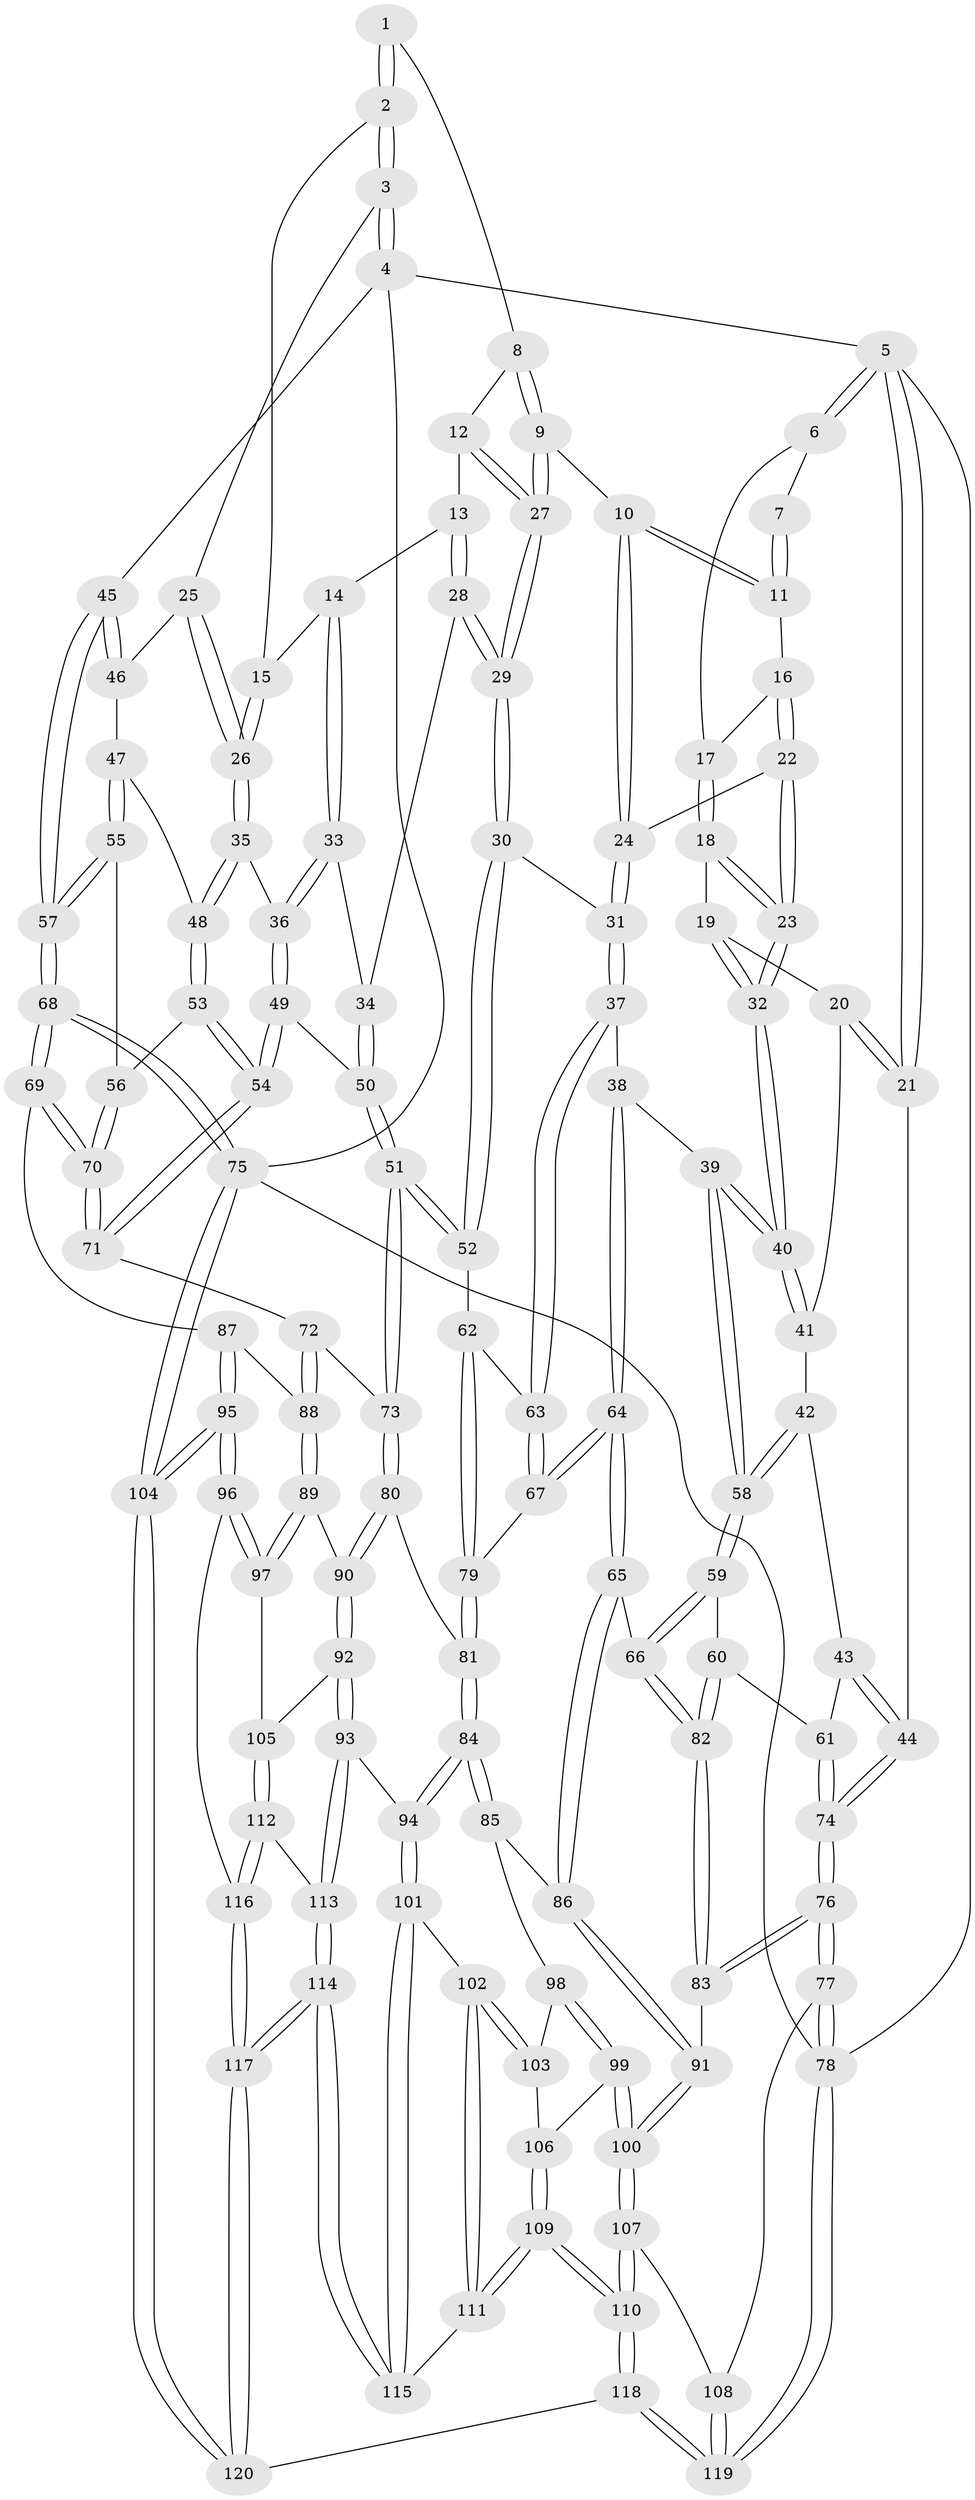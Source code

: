 // Generated by graph-tools (version 1.1) at 2025/27/03/09/25 03:27:16]
// undirected, 120 vertices, 297 edges
graph export_dot {
graph [start="1"]
  node [color=gray90,style=filled];
  1 [pos="+0.5363694778249029+0"];
  2 [pos="+0.9985323265609128+0"];
  3 [pos="+1+0"];
  4 [pos="+1+0"];
  5 [pos="+0+0"];
  6 [pos="+0.21868494888238457+0"];
  7 [pos="+0.45209648654813356+0"];
  8 [pos="+0.5483448930389596+0"];
  9 [pos="+0.4846955546257267+0.12352950275785006"];
  10 [pos="+0.4810462476479707+0.12325922620076578"];
  11 [pos="+0.44599448087023186+0.04762608631441052"];
  12 [pos="+0.6043881914528703+0.11315115045158834"];
  13 [pos="+0.6090124253507733+0.11457625815587512"];
  14 [pos="+0.6632630915099201+0.12714807846515408"];
  15 [pos="+0.725488107615801+0.05107009575805186"];
  16 [pos="+0.3149312644775147+0.0407226566301179"];
  17 [pos="+0.23501727886148538+0"];
  18 [pos="+0.17922567736256725+0.08019939441883896"];
  19 [pos="+0.07676232628186772+0.13884606368017066"];
  20 [pos="+0.015328879321461054+0.13715065190849637"];
  21 [pos="+0+0.050500704197019734"];
  22 [pos="+0.32358794027438226+0.10976674584943387"];
  23 [pos="+0.24777231486978063+0.17304617525153007"];
  24 [pos="+0.41461933667592343+0.1581247369064335"];
  25 [pos="+0.8729110150483689+0.18438738393914428"];
  26 [pos="+0.8431547018431503+0.22415880065360003"];
  27 [pos="+0.49212727993276034+0.12599117317977462"];
  28 [pos="+0.5384945854603858+0.2521636064124249"];
  29 [pos="+0.5315325718052071+0.2553872740706943"];
  30 [pos="+0.4957212458247373+0.3387982058214727"];
  31 [pos="+0.38763200612972665+0.29381837936936817"];
  32 [pos="+0.22695090890330838+0.23874223240652218"];
  33 [pos="+0.6715275964252524+0.16041156752025712"];
  34 [pos="+0.6424892037475817+0.21909460912665454"];
  35 [pos="+0.8211755266964942+0.26155577065132085"];
  36 [pos="+0.8131674926453503+0.2651445954416511"];
  37 [pos="+0.2996536669872332+0.32309675697470275"];
  38 [pos="+0.2924618176456673+0.3241847859446627"];
  39 [pos="+0.23668696356057084+0.3102983255305533"];
  40 [pos="+0.23507052774162676+0.3017889826248933"];
  41 [pos="+0.06587564098849001+0.20258048029609516"];
  42 [pos="+0.1290733401025055+0.3195800125315213"];
  43 [pos="+0.01442927547043298+0.3024698910613476"];
  44 [pos="+0+0.11171305739908399"];
  45 [pos="+1+0"];
  46 [pos="+0.9695621365383031+0.24967444587540594"];
  47 [pos="+0.9279529583189601+0.3131254679025783"];
  48 [pos="+0.9264263424477366+0.31294779327209626"];
  49 [pos="+0.7837667583435972+0.3210351270885998"];
  50 [pos="+0.6471635203655284+0.3698101189289002"];
  51 [pos="+0.5966840561509469+0.42506548890568674"];
  52 [pos="+0.5432855917265131+0.40492957068399954"];
  53 [pos="+0.8655510409644677+0.43894632254389504"];
  54 [pos="+0.8400766586309083+0.4530436227455159"];
  55 [pos="+0.9912942195328714+0.35627350979765743"];
  56 [pos="+0.9336669185497938+0.42547206551861083"];
  57 [pos="+1+0.37487937619990086"];
  58 [pos="+0.18987511892033562+0.34389678328285517"];
  59 [pos="+0.16399969116270863+0.4023472180700461"];
  60 [pos="+0.10050195120014116+0.45799419707762135"];
  61 [pos="+0.04345906054274627+0.43811907637784914"];
  62 [pos="+0.46431631295823306+0.4599133430561291"];
  63 [pos="+0.4238266148800661+0.4686772373318863"];
  64 [pos="+0.3316075501245983+0.5270373003903823"];
  65 [pos="+0.30190664460948313+0.5718528437403176"];
  66 [pos="+0.2872374670257053+0.5678871589531702"];
  67 [pos="+0.33590173365196985+0.5251423089291609"];
  68 [pos="+1+0.5999382008709262"];
  69 [pos="+1+0.5974188358548028"];
  70 [pos="+1+0.5472673990399118"];
  71 [pos="+0.8303666085045943+0.4867225755702994"];
  72 [pos="+0.8059395011907001+0.5149366369036762"];
  73 [pos="+0.643995652572758+0.527106196409032"];
  74 [pos="+0+0.4491083196702492"];
  75 [pos="+1+1"];
  76 [pos="+0+0.684524516995106"];
  77 [pos="+0+0.8313146428789319"];
  78 [pos="+0+1"];
  79 [pos="+0.4589292462615601+0.5552867019263675"];
  80 [pos="+0.6270062746566525+0.5825981295471264"];
  81 [pos="+0.4894339786027194+0.6416375153550627"];
  82 [pos="+0.0913325126873992+0.6031676488562698"];
  83 [pos="+0.08424477771124513+0.6129269716569903"];
  84 [pos="+0.45459600089671126+0.6749445870302219"];
  85 [pos="+0.3760220414769009+0.6699265134901666"];
  86 [pos="+0.33181577023130227+0.640542523878172"];
  87 [pos="+0.8875956264001484+0.668936172714873"];
  88 [pos="+0.8703532146797505+0.661684391360615"];
  89 [pos="+0.7097520902016892+0.7268167441476983"];
  90 [pos="+0.6881275524629296+0.7140643528972952"];
  91 [pos="+0.1750289123859887+0.7653914970491553"];
  92 [pos="+0.5536736558420647+0.8042898859245279"];
  93 [pos="+0.5138568745657984+0.8062903645319555"];
  94 [pos="+0.5132215475581821+0.8061622907700845"];
  95 [pos="+0.914824638687006+0.9717300666563067"];
  96 [pos="+0.7979860632108126+0.9033266546420532"];
  97 [pos="+0.7446421485023501+0.8277293942860079"];
  98 [pos="+0.3733881165482674+0.6802045385063914"];
  99 [pos="+0.25347345037812474+0.8137255290003674"];
  100 [pos="+0.17335821818659028+0.8040604127400943"];
  101 [pos="+0.49905656302893614+0.8191507787103648"];
  102 [pos="+0.421205599462516+0.8502791197372717"];
  103 [pos="+0.35268414810671145+0.8082479925768167"];
  104 [pos="+1+1"];
  105 [pos="+0.6136033558492042+0.8643540901120413"];
  106 [pos="+0.309658850103049+0.8285786877252304"];
  107 [pos="+0.15540786945059612+0.8330088650193839"];
  108 [pos="+0.13393618162932203+0.8425121490868172"];
  109 [pos="+0.33347615674135345+0.9779895282877812"];
  110 [pos="+0.2951693269052033+1"];
  111 [pos="+0.387153263697729+0.9382921961181699"];
  112 [pos="+0.6186961363217354+0.8962486653437698"];
  113 [pos="+0.5572585773361489+0.919392284024098"];
  114 [pos="+0.5387070392919286+1"];
  115 [pos="+0.4884837014378167+0.9540735481534297"];
  116 [pos="+0.6492078571679515+0.9441051761037601"];
  117 [pos="+0.5655533656767172+1"];
  118 [pos="+0.27825872803542545+1"];
  119 [pos="+0+1"];
  120 [pos="+0.5626422356196944+1"];
  1 -- 2;
  1 -- 2;
  1 -- 8;
  2 -- 3;
  2 -- 3;
  2 -- 15;
  3 -- 4;
  3 -- 4;
  3 -- 25;
  4 -- 5;
  4 -- 45;
  4 -- 75;
  5 -- 6;
  5 -- 6;
  5 -- 21;
  5 -- 21;
  5 -- 78;
  6 -- 7;
  6 -- 17;
  7 -- 11;
  7 -- 11;
  8 -- 9;
  8 -- 9;
  8 -- 12;
  9 -- 10;
  9 -- 27;
  9 -- 27;
  10 -- 11;
  10 -- 11;
  10 -- 24;
  10 -- 24;
  11 -- 16;
  12 -- 13;
  12 -- 27;
  12 -- 27;
  13 -- 14;
  13 -- 28;
  13 -- 28;
  14 -- 15;
  14 -- 33;
  14 -- 33;
  15 -- 26;
  15 -- 26;
  16 -- 17;
  16 -- 22;
  16 -- 22;
  17 -- 18;
  17 -- 18;
  18 -- 19;
  18 -- 23;
  18 -- 23;
  19 -- 20;
  19 -- 32;
  19 -- 32;
  20 -- 21;
  20 -- 21;
  20 -- 41;
  21 -- 44;
  22 -- 23;
  22 -- 23;
  22 -- 24;
  23 -- 32;
  23 -- 32;
  24 -- 31;
  24 -- 31;
  25 -- 26;
  25 -- 26;
  25 -- 46;
  26 -- 35;
  26 -- 35;
  27 -- 29;
  27 -- 29;
  28 -- 29;
  28 -- 29;
  28 -- 34;
  29 -- 30;
  29 -- 30;
  30 -- 31;
  30 -- 52;
  30 -- 52;
  31 -- 37;
  31 -- 37;
  32 -- 40;
  32 -- 40;
  33 -- 34;
  33 -- 36;
  33 -- 36;
  34 -- 50;
  34 -- 50;
  35 -- 36;
  35 -- 48;
  35 -- 48;
  36 -- 49;
  36 -- 49;
  37 -- 38;
  37 -- 63;
  37 -- 63;
  38 -- 39;
  38 -- 64;
  38 -- 64;
  39 -- 40;
  39 -- 40;
  39 -- 58;
  39 -- 58;
  40 -- 41;
  40 -- 41;
  41 -- 42;
  42 -- 43;
  42 -- 58;
  42 -- 58;
  43 -- 44;
  43 -- 44;
  43 -- 61;
  44 -- 74;
  44 -- 74;
  45 -- 46;
  45 -- 46;
  45 -- 57;
  45 -- 57;
  46 -- 47;
  47 -- 48;
  47 -- 55;
  47 -- 55;
  48 -- 53;
  48 -- 53;
  49 -- 50;
  49 -- 54;
  49 -- 54;
  50 -- 51;
  50 -- 51;
  51 -- 52;
  51 -- 52;
  51 -- 73;
  51 -- 73;
  52 -- 62;
  53 -- 54;
  53 -- 54;
  53 -- 56;
  54 -- 71;
  54 -- 71;
  55 -- 56;
  55 -- 57;
  55 -- 57;
  56 -- 70;
  56 -- 70;
  57 -- 68;
  57 -- 68;
  58 -- 59;
  58 -- 59;
  59 -- 60;
  59 -- 66;
  59 -- 66;
  60 -- 61;
  60 -- 82;
  60 -- 82;
  61 -- 74;
  61 -- 74;
  62 -- 63;
  62 -- 79;
  62 -- 79;
  63 -- 67;
  63 -- 67;
  64 -- 65;
  64 -- 65;
  64 -- 67;
  64 -- 67;
  65 -- 66;
  65 -- 86;
  65 -- 86;
  66 -- 82;
  66 -- 82;
  67 -- 79;
  68 -- 69;
  68 -- 69;
  68 -- 75;
  68 -- 75;
  69 -- 70;
  69 -- 70;
  69 -- 87;
  70 -- 71;
  70 -- 71;
  71 -- 72;
  72 -- 73;
  72 -- 88;
  72 -- 88;
  73 -- 80;
  73 -- 80;
  74 -- 76;
  74 -- 76;
  75 -- 104;
  75 -- 104;
  75 -- 78;
  76 -- 77;
  76 -- 77;
  76 -- 83;
  76 -- 83;
  77 -- 78;
  77 -- 78;
  77 -- 108;
  78 -- 119;
  78 -- 119;
  79 -- 81;
  79 -- 81;
  80 -- 81;
  80 -- 90;
  80 -- 90;
  81 -- 84;
  81 -- 84;
  82 -- 83;
  82 -- 83;
  83 -- 91;
  84 -- 85;
  84 -- 85;
  84 -- 94;
  84 -- 94;
  85 -- 86;
  85 -- 98;
  86 -- 91;
  86 -- 91;
  87 -- 88;
  87 -- 95;
  87 -- 95;
  88 -- 89;
  88 -- 89;
  89 -- 90;
  89 -- 97;
  89 -- 97;
  90 -- 92;
  90 -- 92;
  91 -- 100;
  91 -- 100;
  92 -- 93;
  92 -- 93;
  92 -- 105;
  93 -- 94;
  93 -- 113;
  93 -- 113;
  94 -- 101;
  94 -- 101;
  95 -- 96;
  95 -- 96;
  95 -- 104;
  95 -- 104;
  96 -- 97;
  96 -- 97;
  96 -- 116;
  97 -- 105;
  98 -- 99;
  98 -- 99;
  98 -- 103;
  99 -- 100;
  99 -- 100;
  99 -- 106;
  100 -- 107;
  100 -- 107;
  101 -- 102;
  101 -- 115;
  101 -- 115;
  102 -- 103;
  102 -- 103;
  102 -- 111;
  102 -- 111;
  103 -- 106;
  104 -- 120;
  104 -- 120;
  105 -- 112;
  105 -- 112;
  106 -- 109;
  106 -- 109;
  107 -- 108;
  107 -- 110;
  107 -- 110;
  108 -- 119;
  108 -- 119;
  109 -- 110;
  109 -- 110;
  109 -- 111;
  109 -- 111;
  110 -- 118;
  110 -- 118;
  111 -- 115;
  112 -- 113;
  112 -- 116;
  112 -- 116;
  113 -- 114;
  113 -- 114;
  114 -- 115;
  114 -- 115;
  114 -- 117;
  114 -- 117;
  116 -- 117;
  116 -- 117;
  117 -- 120;
  117 -- 120;
  118 -- 119;
  118 -- 119;
  118 -- 120;
}
